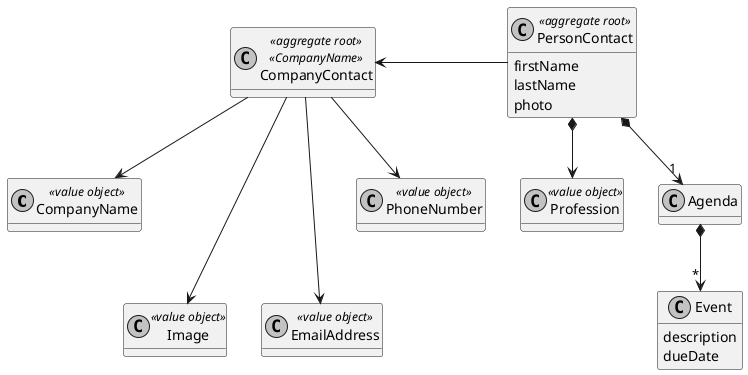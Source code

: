 @startuml us10.1.2_concept_classes.png

skinparam monochrome true
skinparam packageStyle rect
skinparam shadowing false

hide methods
class CompanyName <<value object>>
class Profession <<value object>>
class CompanyContact <<aggregate root>> <<CompanyName>>
class Image  <<value object>>
class EmailAddress  <<value object>>
class PhoneNumber  <<value object>>

class PersonContact <<aggregate root>> {
    firstName
    lastName
    photo
}

class Agenda {
}

class Event {
    description
    dueDate
}

CompanyContact <-  PersonContact
CompanyContact --> CompanyName
CompanyContact ---> Image
CompanyContact ---> EmailAddress
CompanyContact --> PhoneNumber


PersonContact *--> Profession
PersonContact *--> "1" Agenda
Agenda *--> "*" Event


@enduml